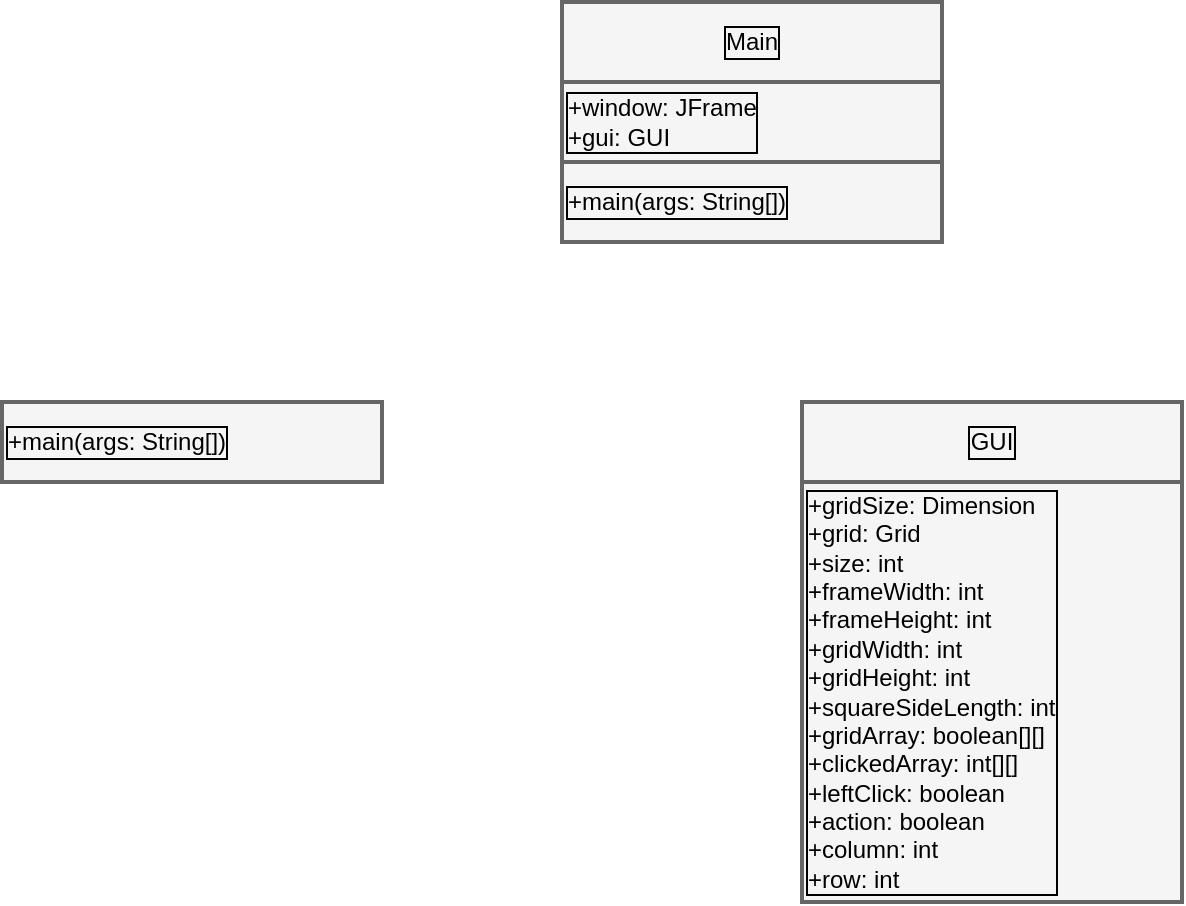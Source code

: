 <mxfile>
    <diagram id="M8D8TWM9LZKEyP71SuEA" name="Page-1">
        <mxGraphModel dx="2715" dy="753" grid="1" gridSize="10" guides="1" tooltips="1" connect="1" arrows="1" fold="1" page="1" pageScale="1" pageWidth="850" pageHeight="1100" background="#ffffff" math="0" shadow="0">
            <root>
                <mxCell id="0"/>
                <mxCell id="1" parent="0"/>
                <mxCell id="2" value="&lt;font color=&quot;#000000&quot;&gt;Main&lt;/font&gt;" style="rounded=0;whiteSpace=wrap;html=1;fillColor=#f5f5f5;strokeColor=#666666;labelBorderColor=default;strokeWidth=2;fontColor=#333333;" vertex="1" parent="1">
                    <mxGeometry x="230" y="130" width="190" height="40" as="geometry"/>
                </mxCell>
                <mxCell id="25" value="&lt;font color=&quot;#000000&quot;&gt;+window: JFrame&lt;br&gt;+gui: GUI&lt;br&gt;&lt;/font&gt;" style="rounded=0;whiteSpace=wrap;html=1;fillColor=#f5f5f5;strokeColor=#666666;align=left;labelBorderColor=default;strokeWidth=2;fontColor=#333333;" vertex="1" parent="1">
                    <mxGeometry x="230" y="170" width="190" height="40" as="geometry"/>
                </mxCell>
                <mxCell id="26" value="&lt;font color=&quot;#000000&quot;&gt;+main(args: String[])&lt;br&gt;&lt;/font&gt;" style="rounded=0;whiteSpace=wrap;html=1;fillColor=#f5f5f5;strokeColor=#666666;align=left;labelBorderColor=default;strokeWidth=2;fontColor=#333333;" vertex="1" parent="1">
                    <mxGeometry x="230" y="210" width="190" height="40" as="geometry"/>
                </mxCell>
                <mxCell id="27" value="&lt;font color=&quot;#000000&quot;&gt;GUI&lt;/font&gt;" style="rounded=0;whiteSpace=wrap;html=1;fillColor=#f5f5f5;strokeColor=#666666;labelBorderColor=default;strokeWidth=2;fontColor=#333333;" vertex="1" parent="1">
                    <mxGeometry x="350" y="330" width="190" height="40" as="geometry"/>
                </mxCell>
                <mxCell id="28" value="&lt;font color=&quot;#000000&quot;&gt;+gridSize: Dimension&lt;br&gt;+grid: Grid&lt;br&gt;+size: int&lt;br&gt;+frameWidth: int&lt;br&gt;+frameHeight: int&lt;br&gt;+gridWidth: int&lt;br&gt;+gridHeight: int&lt;br&gt;+squareSideLength: int&lt;br&gt;+gridArray: boolean[][]&lt;br&gt;+clickedArray: int[][]&lt;br&gt;+leftClick: boolean&lt;br&gt;+action: boolean&lt;br&gt;+column: int&lt;br&gt;+row: int&lt;br&gt;&lt;/font&gt;" style="rounded=0;whiteSpace=wrap;html=1;fillColor=#f5f5f5;strokeColor=#666666;align=left;labelBorderColor=default;strokeWidth=2;fontColor=#333333;" vertex="1" parent="1">
                    <mxGeometry x="350" y="370" width="190" height="210" as="geometry"/>
                </mxCell>
                <mxCell id="29" value="&lt;font color=&quot;#000000&quot;&gt;+main(args: String[])&lt;br&gt;&lt;/font&gt;" style="rounded=0;whiteSpace=wrap;html=1;fillColor=#f5f5f5;strokeColor=#666666;align=left;labelBorderColor=default;strokeWidth=2;fontColor=#333333;" vertex="1" parent="1">
                    <mxGeometry x="-50" y="330" width="190" height="40" as="geometry"/>
                </mxCell>
            </root>
        </mxGraphModel>
    </diagram>
</mxfile>